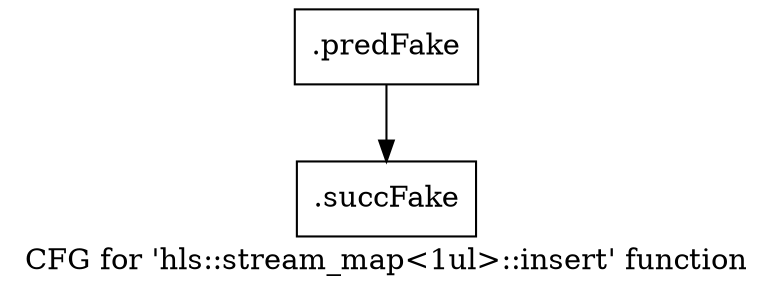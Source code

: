 digraph "CFG for 'hls::stream_map\<1ul\>::insert' function" {
	label="CFG for 'hls::stream_map\<1ul\>::insert' function";

	Node0x51e4560 [shape=record,filename="",linenumber="",label="{.predFake}"];
	Node0x51e4560 -> Node0x52d9cd0[ callList="" memoryops="" filename="/home/akhilkushe/Xilinx/Vitis_HLS/2021.2/include/hls_stream_thread_unsafe.h" execusionnum="1"];
	Node0x52d9cd0 [shape=record,filename="/home/akhilkushe/Xilinx/Vitis_HLS/2021.2/include/hls_stream_thread_unsafe.h",linenumber="227",label="{.succFake}"];
}
